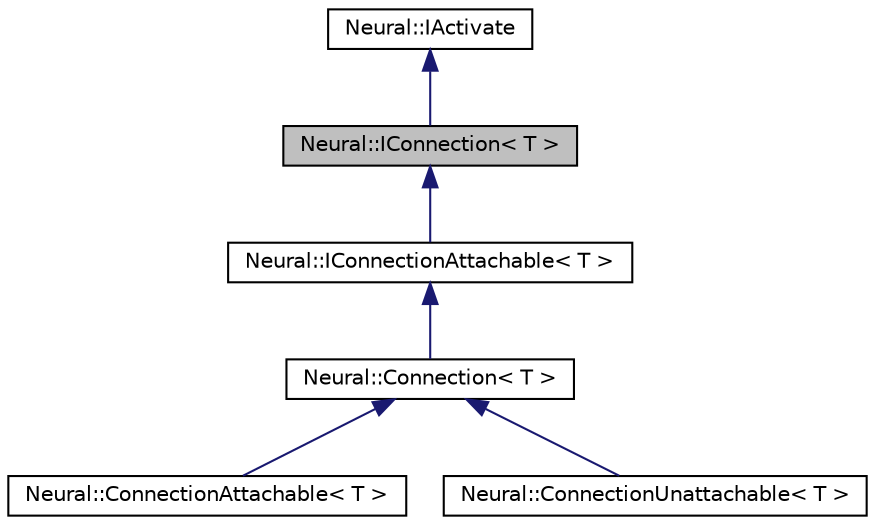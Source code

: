 digraph G
{
  edge [fontname="Helvetica",fontsize="10",labelfontname="Helvetica",labelfontsize="10"];
  node [fontname="Helvetica",fontsize="10",shape=record];
  Node1 [label="Neural::IConnection\< T \>",height=0.2,width=0.4,color="black", fillcolor="grey75", style="filled" fontcolor="black"];
  Node2 -> Node1 [dir=back,color="midnightblue",fontsize="10",style="solid",fontname="Helvetica"];
  Node2 [label="Neural::IActivate",height=0.2,width=0.4,color="black", fillcolor="white", style="filled",URL="$class_neural_1_1_i_activate.html"];
  Node1 -> Node3 [dir=back,color="midnightblue",fontsize="10",style="solid",fontname="Helvetica"];
  Node3 [label="Neural::IConnectionAttachable\< T \>",height=0.2,width=0.4,color="black", fillcolor="white", style="filled",URL="$class_neural_1_1_i_connection_attachable.html"];
  Node3 -> Node4 [dir=back,color="midnightblue",fontsize="10",style="solid",fontname="Helvetica"];
  Node4 [label="Neural::Connection\< T \>",height=0.2,width=0.4,color="black", fillcolor="white", style="filled",URL="$class_neural_1_1_connection.html"];
  Node4 -> Node5 [dir=back,color="midnightblue",fontsize="10",style="solid",fontname="Helvetica"];
  Node5 [label="Neural::ConnectionAttachable\< T \>",height=0.2,width=0.4,color="black", fillcolor="white", style="filled",URL="$class_neural_1_1_connection_attachable.html"];
  Node4 -> Node6 [dir=back,color="midnightblue",fontsize="10",style="solid",fontname="Helvetica"];
  Node6 [label="Neural::ConnectionUnattachable\< T \>",height=0.2,width=0.4,color="black", fillcolor="white", style="filled",URL="$class_neural_1_1_connection_unattachable.html"];
}
